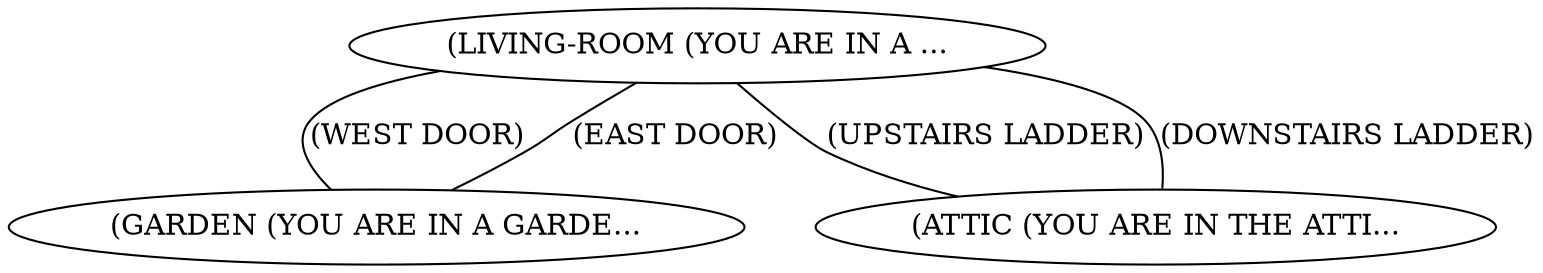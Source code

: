 graph{
LIVING_ROOM[label="(LIVING-ROOM (YOU ARE IN A ..."];
GARDEN[label="(GARDEN (YOU ARE IN A GARDE..."];
ATTIC[label="(ATTIC (YOU ARE IN THE ATTI..."];
LIVING_ROOM -- GARDEN[label="(WEST DOOR)"];
LIVING_ROOM -- ATTIC[label="(UPSTAIRS LADDER)"];
GARDEN -- LIVING_ROOM[label="(EAST DOOR)"];
ATTIC -- LIVING_ROOM[label="(DOWNSTAIRS LADDER)"];}